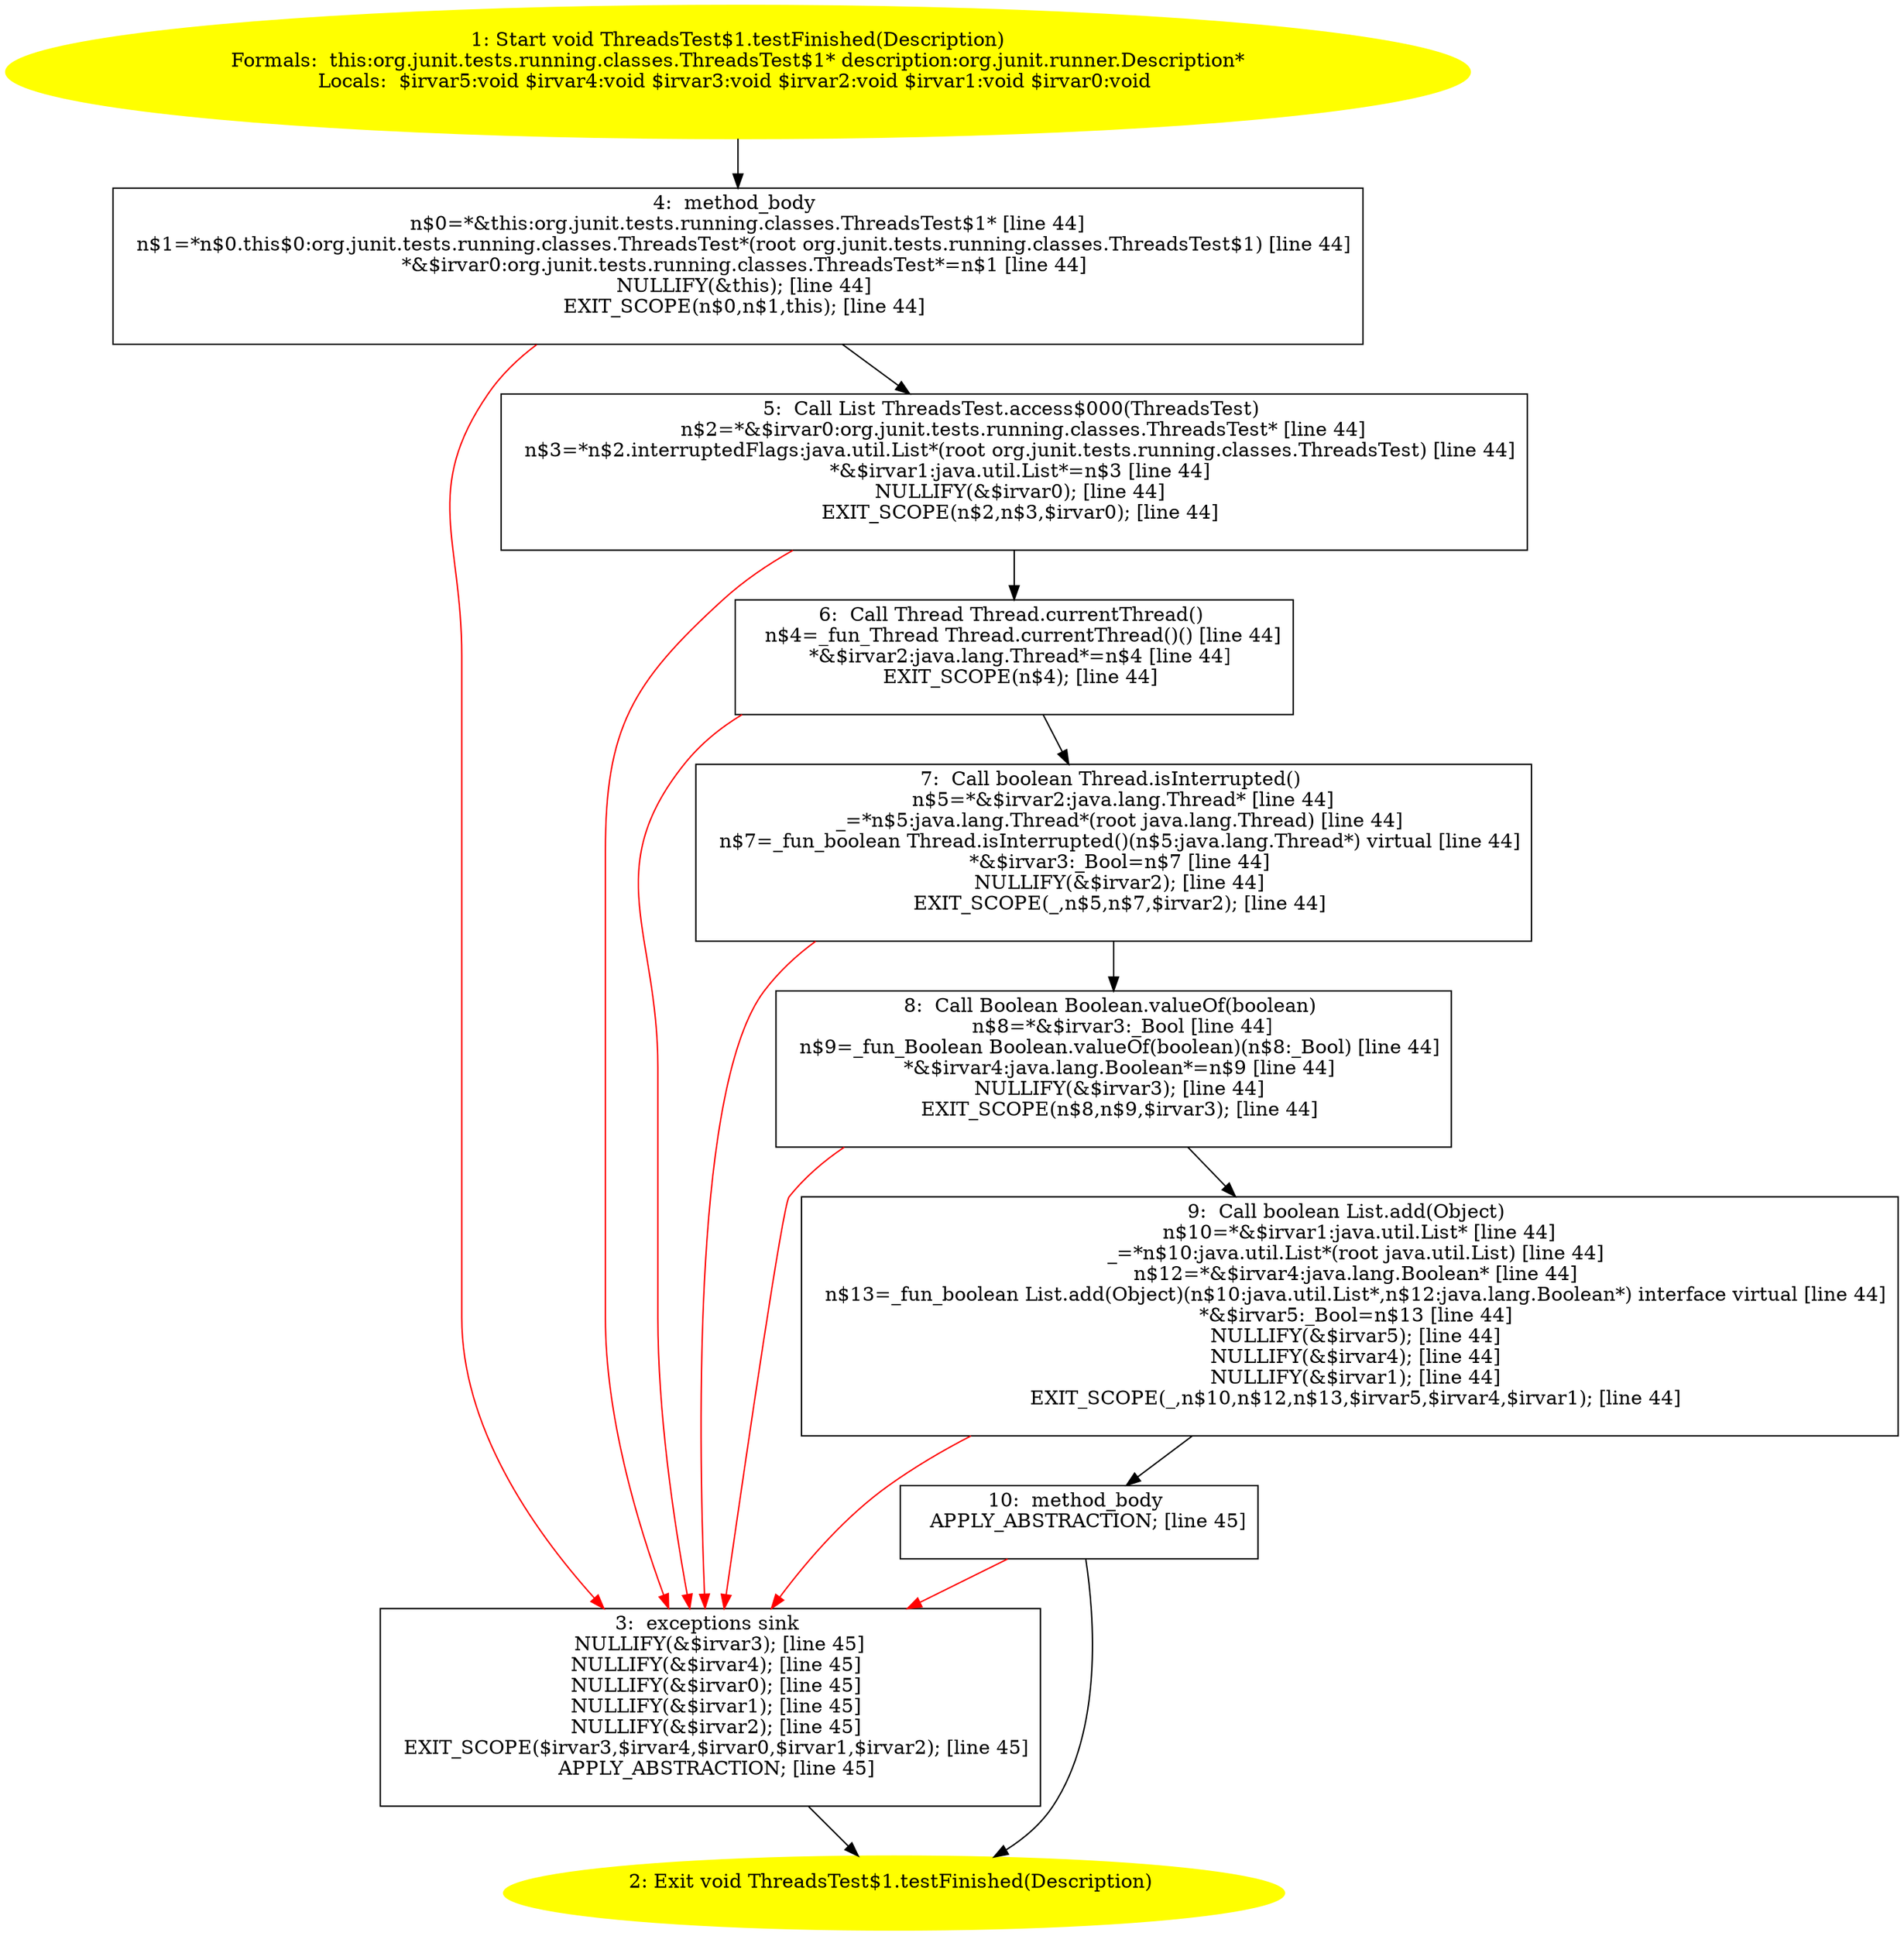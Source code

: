 /* @generated */
digraph cfg {
"org.junit.tests.running.classes.ThreadsTest$1.testFinished(org.junit.runner.Description):void.9fda8f77ee34c806a064e96cae53050e_1" [label="1: Start void ThreadsTest$1.testFinished(Description)\nFormals:  this:org.junit.tests.running.classes.ThreadsTest$1* description:org.junit.runner.Description*\nLocals:  $irvar5:void $irvar4:void $irvar3:void $irvar2:void $irvar1:void $irvar0:void \n  " color=yellow style=filled]
	

	 "org.junit.tests.running.classes.ThreadsTest$1.testFinished(org.junit.runner.Description):void.9fda8f77ee34c806a064e96cae53050e_1" -> "org.junit.tests.running.classes.ThreadsTest$1.testFinished(org.junit.runner.Description):void.9fda8f77ee34c806a064e96cae53050e_4" ;
"org.junit.tests.running.classes.ThreadsTest$1.testFinished(org.junit.runner.Description):void.9fda8f77ee34c806a064e96cae53050e_2" [label="2: Exit void ThreadsTest$1.testFinished(Description) \n  " color=yellow style=filled]
	

"org.junit.tests.running.classes.ThreadsTest$1.testFinished(org.junit.runner.Description):void.9fda8f77ee34c806a064e96cae53050e_3" [label="3:  exceptions sink \n   NULLIFY(&$irvar3); [line 45]\n  NULLIFY(&$irvar4); [line 45]\n  NULLIFY(&$irvar0); [line 45]\n  NULLIFY(&$irvar1); [line 45]\n  NULLIFY(&$irvar2); [line 45]\n  EXIT_SCOPE($irvar3,$irvar4,$irvar0,$irvar1,$irvar2); [line 45]\n  APPLY_ABSTRACTION; [line 45]\n " shape="box"]
	

	 "org.junit.tests.running.classes.ThreadsTest$1.testFinished(org.junit.runner.Description):void.9fda8f77ee34c806a064e96cae53050e_3" -> "org.junit.tests.running.classes.ThreadsTest$1.testFinished(org.junit.runner.Description):void.9fda8f77ee34c806a064e96cae53050e_2" ;
"org.junit.tests.running.classes.ThreadsTest$1.testFinished(org.junit.runner.Description):void.9fda8f77ee34c806a064e96cae53050e_4" [label="4:  method_body \n   n$0=*&this:org.junit.tests.running.classes.ThreadsTest$1* [line 44]\n  n$1=*n$0.this$0:org.junit.tests.running.classes.ThreadsTest*(root org.junit.tests.running.classes.ThreadsTest$1) [line 44]\n  *&$irvar0:org.junit.tests.running.classes.ThreadsTest*=n$1 [line 44]\n  NULLIFY(&this); [line 44]\n  EXIT_SCOPE(n$0,n$1,this); [line 44]\n " shape="box"]
	

	 "org.junit.tests.running.classes.ThreadsTest$1.testFinished(org.junit.runner.Description):void.9fda8f77ee34c806a064e96cae53050e_4" -> "org.junit.tests.running.classes.ThreadsTest$1.testFinished(org.junit.runner.Description):void.9fda8f77ee34c806a064e96cae53050e_5" ;
	 "org.junit.tests.running.classes.ThreadsTest$1.testFinished(org.junit.runner.Description):void.9fda8f77ee34c806a064e96cae53050e_4" -> "org.junit.tests.running.classes.ThreadsTest$1.testFinished(org.junit.runner.Description):void.9fda8f77ee34c806a064e96cae53050e_3" [color="red" ];
"org.junit.tests.running.classes.ThreadsTest$1.testFinished(org.junit.runner.Description):void.9fda8f77ee34c806a064e96cae53050e_5" [label="5:  Call List ThreadsTest.access$000(ThreadsTest) \n   n$2=*&$irvar0:org.junit.tests.running.classes.ThreadsTest* [line 44]\n  n$3=*n$2.interruptedFlags:java.util.List*(root org.junit.tests.running.classes.ThreadsTest) [line 44]\n  *&$irvar1:java.util.List*=n$3 [line 44]\n  NULLIFY(&$irvar0); [line 44]\n  EXIT_SCOPE(n$2,n$3,$irvar0); [line 44]\n " shape="box"]
	

	 "org.junit.tests.running.classes.ThreadsTest$1.testFinished(org.junit.runner.Description):void.9fda8f77ee34c806a064e96cae53050e_5" -> "org.junit.tests.running.classes.ThreadsTest$1.testFinished(org.junit.runner.Description):void.9fda8f77ee34c806a064e96cae53050e_6" ;
	 "org.junit.tests.running.classes.ThreadsTest$1.testFinished(org.junit.runner.Description):void.9fda8f77ee34c806a064e96cae53050e_5" -> "org.junit.tests.running.classes.ThreadsTest$1.testFinished(org.junit.runner.Description):void.9fda8f77ee34c806a064e96cae53050e_3" [color="red" ];
"org.junit.tests.running.classes.ThreadsTest$1.testFinished(org.junit.runner.Description):void.9fda8f77ee34c806a064e96cae53050e_6" [label="6:  Call Thread Thread.currentThread() \n   n$4=_fun_Thread Thread.currentThread()() [line 44]\n  *&$irvar2:java.lang.Thread*=n$4 [line 44]\n  EXIT_SCOPE(n$4); [line 44]\n " shape="box"]
	

	 "org.junit.tests.running.classes.ThreadsTest$1.testFinished(org.junit.runner.Description):void.9fda8f77ee34c806a064e96cae53050e_6" -> "org.junit.tests.running.classes.ThreadsTest$1.testFinished(org.junit.runner.Description):void.9fda8f77ee34c806a064e96cae53050e_7" ;
	 "org.junit.tests.running.classes.ThreadsTest$1.testFinished(org.junit.runner.Description):void.9fda8f77ee34c806a064e96cae53050e_6" -> "org.junit.tests.running.classes.ThreadsTest$1.testFinished(org.junit.runner.Description):void.9fda8f77ee34c806a064e96cae53050e_3" [color="red" ];
"org.junit.tests.running.classes.ThreadsTest$1.testFinished(org.junit.runner.Description):void.9fda8f77ee34c806a064e96cae53050e_7" [label="7:  Call boolean Thread.isInterrupted() \n   n$5=*&$irvar2:java.lang.Thread* [line 44]\n  _=*n$5:java.lang.Thread*(root java.lang.Thread) [line 44]\n  n$7=_fun_boolean Thread.isInterrupted()(n$5:java.lang.Thread*) virtual [line 44]\n  *&$irvar3:_Bool=n$7 [line 44]\n  NULLIFY(&$irvar2); [line 44]\n  EXIT_SCOPE(_,n$5,n$7,$irvar2); [line 44]\n " shape="box"]
	

	 "org.junit.tests.running.classes.ThreadsTest$1.testFinished(org.junit.runner.Description):void.9fda8f77ee34c806a064e96cae53050e_7" -> "org.junit.tests.running.classes.ThreadsTest$1.testFinished(org.junit.runner.Description):void.9fda8f77ee34c806a064e96cae53050e_8" ;
	 "org.junit.tests.running.classes.ThreadsTest$1.testFinished(org.junit.runner.Description):void.9fda8f77ee34c806a064e96cae53050e_7" -> "org.junit.tests.running.classes.ThreadsTest$1.testFinished(org.junit.runner.Description):void.9fda8f77ee34c806a064e96cae53050e_3" [color="red" ];
"org.junit.tests.running.classes.ThreadsTest$1.testFinished(org.junit.runner.Description):void.9fda8f77ee34c806a064e96cae53050e_8" [label="8:  Call Boolean Boolean.valueOf(boolean) \n   n$8=*&$irvar3:_Bool [line 44]\n  n$9=_fun_Boolean Boolean.valueOf(boolean)(n$8:_Bool) [line 44]\n  *&$irvar4:java.lang.Boolean*=n$9 [line 44]\n  NULLIFY(&$irvar3); [line 44]\n  EXIT_SCOPE(n$8,n$9,$irvar3); [line 44]\n " shape="box"]
	

	 "org.junit.tests.running.classes.ThreadsTest$1.testFinished(org.junit.runner.Description):void.9fda8f77ee34c806a064e96cae53050e_8" -> "org.junit.tests.running.classes.ThreadsTest$1.testFinished(org.junit.runner.Description):void.9fda8f77ee34c806a064e96cae53050e_9" ;
	 "org.junit.tests.running.classes.ThreadsTest$1.testFinished(org.junit.runner.Description):void.9fda8f77ee34c806a064e96cae53050e_8" -> "org.junit.tests.running.classes.ThreadsTest$1.testFinished(org.junit.runner.Description):void.9fda8f77ee34c806a064e96cae53050e_3" [color="red" ];
"org.junit.tests.running.classes.ThreadsTest$1.testFinished(org.junit.runner.Description):void.9fda8f77ee34c806a064e96cae53050e_9" [label="9:  Call boolean List.add(Object) \n   n$10=*&$irvar1:java.util.List* [line 44]\n  _=*n$10:java.util.List*(root java.util.List) [line 44]\n  n$12=*&$irvar4:java.lang.Boolean* [line 44]\n  n$13=_fun_boolean List.add(Object)(n$10:java.util.List*,n$12:java.lang.Boolean*) interface virtual [line 44]\n  *&$irvar5:_Bool=n$13 [line 44]\n  NULLIFY(&$irvar5); [line 44]\n  NULLIFY(&$irvar4); [line 44]\n  NULLIFY(&$irvar1); [line 44]\n  EXIT_SCOPE(_,n$10,n$12,n$13,$irvar5,$irvar4,$irvar1); [line 44]\n " shape="box"]
	

	 "org.junit.tests.running.classes.ThreadsTest$1.testFinished(org.junit.runner.Description):void.9fda8f77ee34c806a064e96cae53050e_9" -> "org.junit.tests.running.classes.ThreadsTest$1.testFinished(org.junit.runner.Description):void.9fda8f77ee34c806a064e96cae53050e_10" ;
	 "org.junit.tests.running.classes.ThreadsTest$1.testFinished(org.junit.runner.Description):void.9fda8f77ee34c806a064e96cae53050e_9" -> "org.junit.tests.running.classes.ThreadsTest$1.testFinished(org.junit.runner.Description):void.9fda8f77ee34c806a064e96cae53050e_3" [color="red" ];
"org.junit.tests.running.classes.ThreadsTest$1.testFinished(org.junit.runner.Description):void.9fda8f77ee34c806a064e96cae53050e_10" [label="10:  method_body \n   APPLY_ABSTRACTION; [line 45]\n " shape="box"]
	

	 "org.junit.tests.running.classes.ThreadsTest$1.testFinished(org.junit.runner.Description):void.9fda8f77ee34c806a064e96cae53050e_10" -> "org.junit.tests.running.classes.ThreadsTest$1.testFinished(org.junit.runner.Description):void.9fda8f77ee34c806a064e96cae53050e_2" ;
	 "org.junit.tests.running.classes.ThreadsTest$1.testFinished(org.junit.runner.Description):void.9fda8f77ee34c806a064e96cae53050e_10" -> "org.junit.tests.running.classes.ThreadsTest$1.testFinished(org.junit.runner.Description):void.9fda8f77ee34c806a064e96cae53050e_3" [color="red" ];
}
